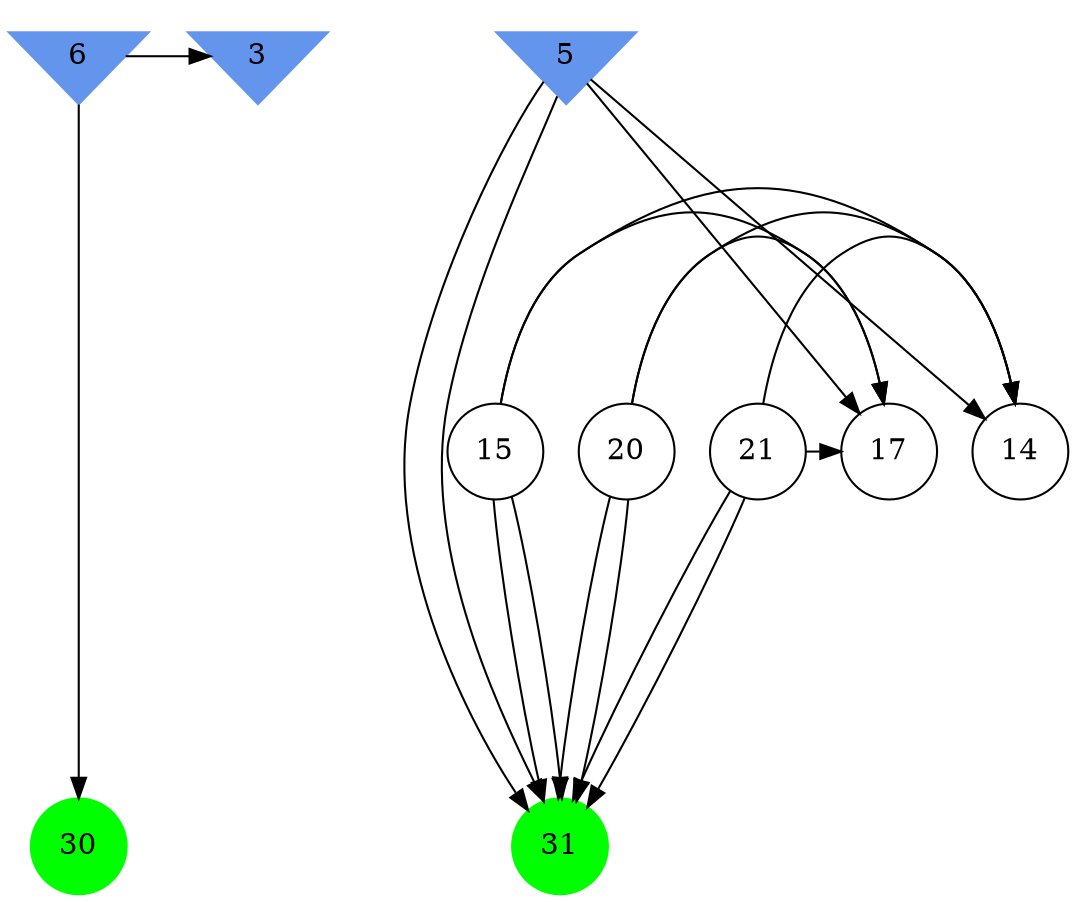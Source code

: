 digraph brain {
	ranksep=2.0;
	3 [shape=invtriangle,style=filled,color=cornflowerblue];
	5 [shape=invtriangle,style=filled,color=cornflowerblue];
	6 [shape=invtriangle,style=filled,color=cornflowerblue];
	14 [shape=circle,color=black];
	15 [shape=circle,color=black];
	17 [shape=circle,color=black];
	20 [shape=circle,color=black];
	21 [shape=circle,color=black];
	30 [shape=circle,style=filled,color=green];
	31 [shape=circle,style=filled,color=green];
	6	->	3;
	6	->	30;
	15	->	31;
	15	->	17;
	15	->	31;
	15	->	14;
	21	->	31;
	21	->	17;
	21	->	31;
	21	->	14;
	5	->	31;
	5	->	17;
	5	->	31;
	5	->	14;
	20	->	31;
	20	->	17;
	20	->	31;
	20	->	14;
	{ rank=same; 3; 5; 6; }
	{ rank=same; 14; 15; 17; 20; 21; }
	{ rank=same; 30; 31; }
}
